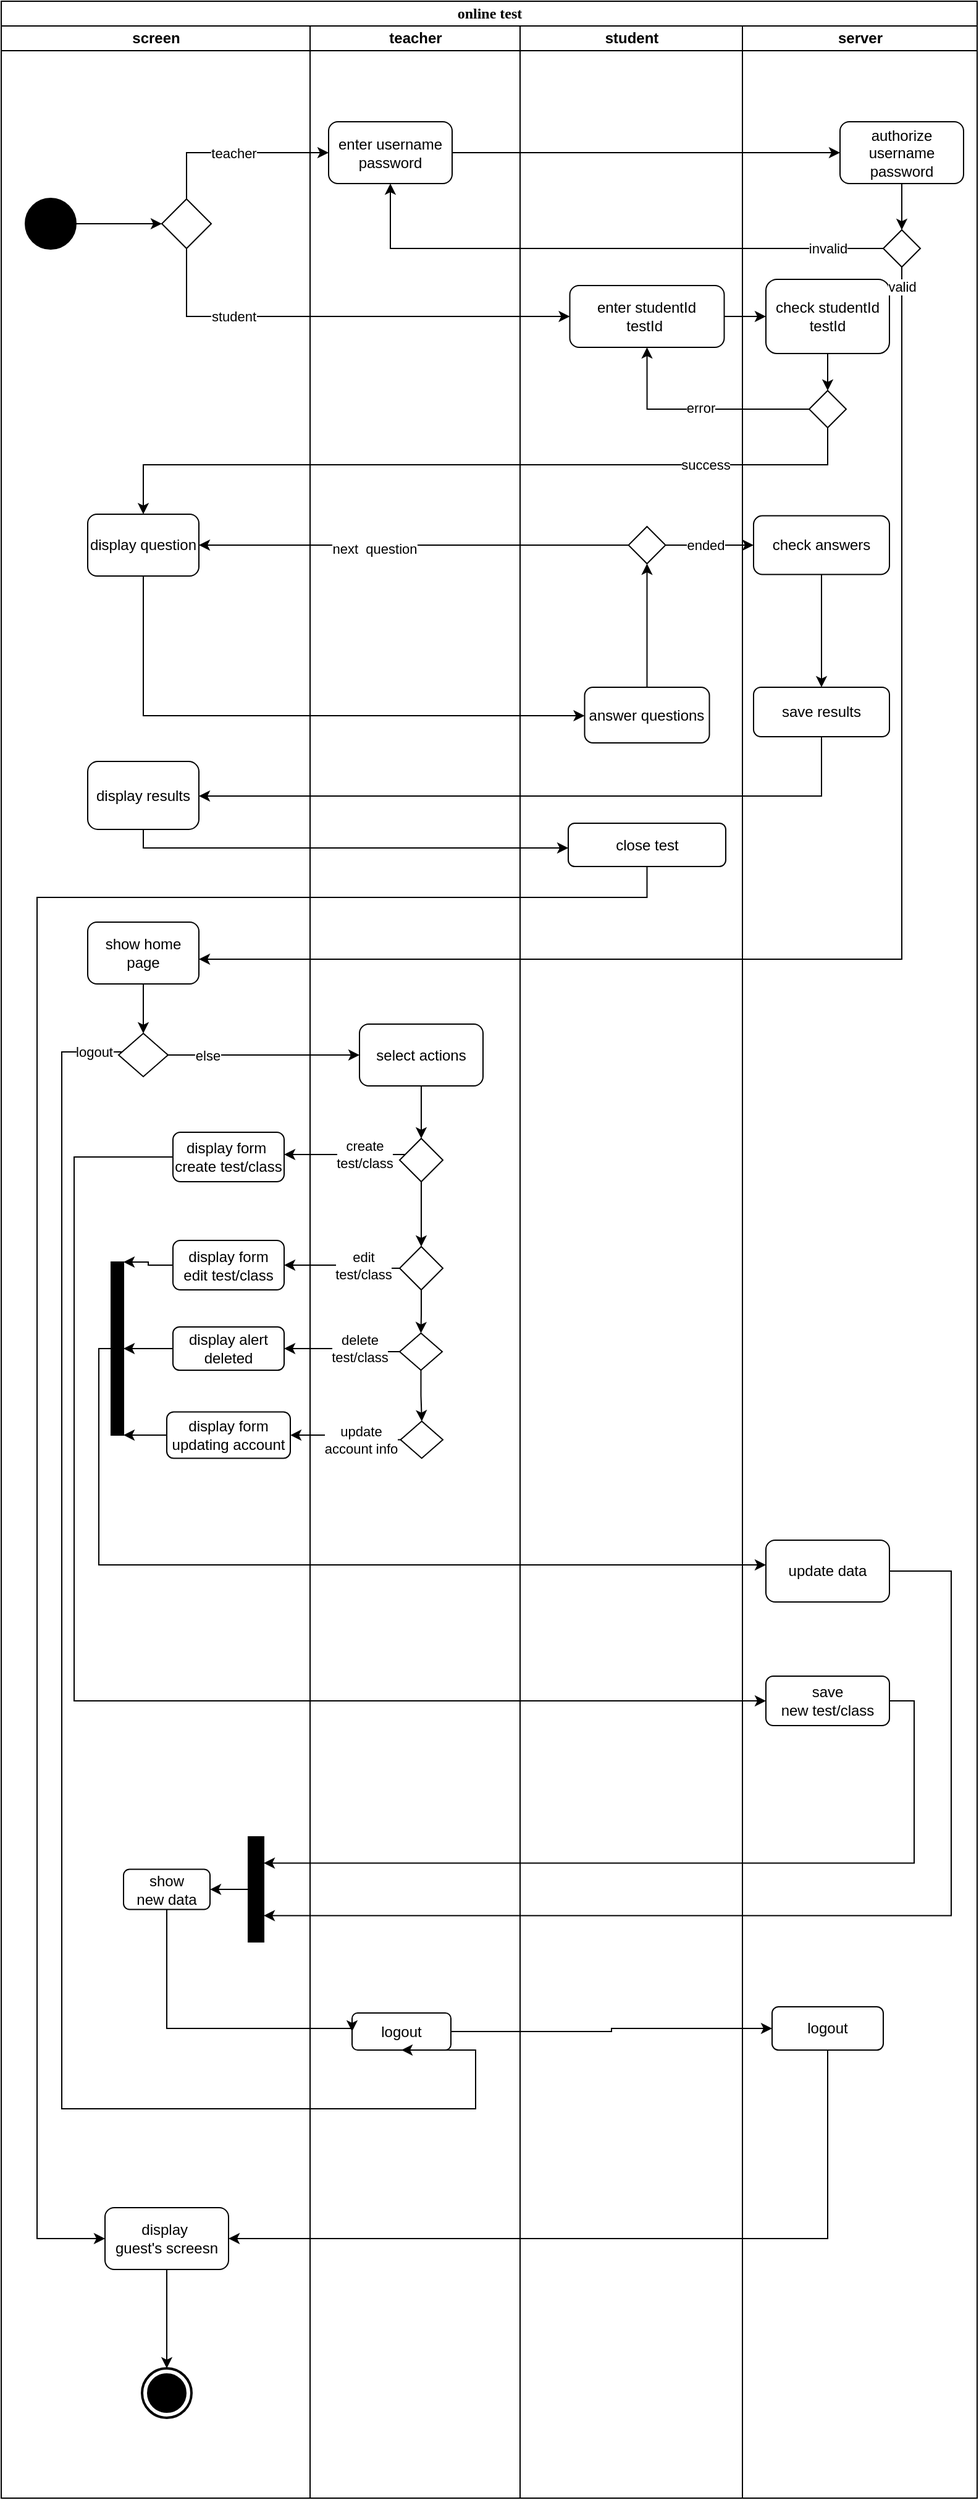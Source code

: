 <mxfile version="14.4.8" type="github">
  <diagram name="Page-1" id="0783ab3e-0a74-02c8-0abd-f7b4e66b4bec">
    <mxGraphModel dx="2607" dy="1457" grid="1" gridSize="10" guides="1" tooltips="1" connect="1" arrows="1" fold="1" page="1" pageScale="1" pageWidth="850" pageHeight="1100" background="#ffffff" math="0" shadow="0">
      <root>
        <mxCell id="0" />
        <mxCell id="1" parent="0" />
        <mxCell id="1c1d494c118603dd-1" value="online test" style="swimlane;html=1;childLayout=stackLayout;startSize=20;rounded=0;shadow=0;comic=0;labelBackgroundColor=none;strokeWidth=1;fontFamily=Verdana;fontSize=12;align=center;" parent="1" vertex="1">
          <mxGeometry x="41" y="25" width="790" height="2020" as="geometry" />
        </mxCell>
        <mxCell id="1c1d494c118603dd-2" value="screen" style="swimlane;html=1;startSize=20;" parent="1c1d494c118603dd-1" vertex="1">
          <mxGeometry y="20" width="250" height="2000" as="geometry">
            <mxRectangle y="20" width="30" height="1030" as="alternateBounds" />
          </mxGeometry>
        </mxCell>
        <mxCell id="__xzhOT7xX7lZz7hjgIz-19" style="edgeStyle=orthogonalEdgeStyle;rounded=0;orthogonalLoop=1;jettySize=auto;html=1;entryX=0;entryY=0.5;entryDx=0;entryDy=0;" edge="1" parent="1c1d494c118603dd-2" source="__xzhOT7xX7lZz7hjgIz-13" target="__xzhOT7xX7lZz7hjgIz-15">
          <mxGeometry relative="1" as="geometry" />
        </mxCell>
        <mxCell id="__xzhOT7xX7lZz7hjgIz-13" value="" style="shape=ellipse;html=1;fillColor=#000000;strokeWidth=2;verticalLabelPosition=bottom;verticalAlignment=top;perimeter=ellipsePerimeter;" vertex="1" parent="1c1d494c118603dd-2">
          <mxGeometry x="20" y="140" width="40" height="40" as="geometry" />
        </mxCell>
        <mxCell id="__xzhOT7xX7lZz7hjgIz-15" value="" style="shape=rhombus;html=1;verticalLabelPosition=bottom;verticalAlignment=top;" vertex="1" parent="1c1d494c118603dd-2">
          <mxGeometry x="130" y="140" width="40" height="40" as="geometry" />
        </mxCell>
        <mxCell id="__xzhOT7xX7lZz7hjgIz-214" style="edgeStyle=orthogonalEdgeStyle;rounded=0;orthogonalLoop=1;jettySize=auto;html=1;entryX=0.5;entryY=0;entryDx=0;entryDy=0;" edge="1" parent="1c1d494c118603dd-2" source="__xzhOT7xX7lZz7hjgIz-34" target="__xzhOT7xX7lZz7hjgIz-212">
          <mxGeometry relative="1" as="geometry" />
        </mxCell>
        <mxCell id="__xzhOT7xX7lZz7hjgIz-34" value="show home page" style="shape=rect;html=1;rounded=1;whiteSpace=wrap;align=center;" vertex="1" parent="1c1d494c118603dd-2">
          <mxGeometry x="70" y="725" width="90" height="50" as="geometry" />
        </mxCell>
        <mxCell id="__xzhOT7xX7lZz7hjgIz-47" value="display question" style="shape=rect;html=1;rounded=1;whiteSpace=wrap;align=center;" vertex="1" parent="1c1d494c118603dd-2">
          <mxGeometry x="70" y="395" width="90" height="50" as="geometry" />
        </mxCell>
        <mxCell id="__xzhOT7xX7lZz7hjgIz-63" value="display results" style="shape=rect;html=1;rounded=1;whiteSpace=wrap;align=center;" vertex="1" parent="1c1d494c118603dd-2">
          <mxGeometry x="70" y="595" width="90" height="55" as="geometry" />
        </mxCell>
        <mxCell id="__xzhOT7xX7lZz7hjgIz-65" value="" style="html=1;shape=mxgraph.sysml.actFinal;strokeWidth=2;verticalLabelPosition=bottom;verticalAlignment=top;" vertex="1" parent="1c1d494c118603dd-2">
          <mxGeometry x="114" y="1895" width="40" height="40" as="geometry" />
        </mxCell>
        <mxCell id="__xzhOT7xX7lZz7hjgIz-78" value="display form&amp;nbsp;&lt;br&gt;create test/class" style="shape=rect;html=1;rounded=1;whiteSpace=wrap;align=center;" vertex="1" parent="1c1d494c118603dd-2">
          <mxGeometry x="139" y="895" width="90" height="40" as="geometry" />
        </mxCell>
        <mxCell id="__xzhOT7xX7lZz7hjgIz-79" value="display form&lt;br&gt;edit test/class" style="shape=rect;html=1;rounded=1;whiteSpace=wrap;align=center;" vertex="1" parent="1c1d494c118603dd-2">
          <mxGeometry x="139" y="982.5" width="90" height="40" as="geometry" />
        </mxCell>
        <mxCell id="__xzhOT7xX7lZz7hjgIz-89" value="display alert&lt;br&gt;deleted" style="shape=rect;html=1;rounded=1;whiteSpace=wrap;align=center;" vertex="1" parent="1c1d494c118603dd-2">
          <mxGeometry x="139" y="1052.5" width="90" height="35" as="geometry" />
        </mxCell>
        <mxCell id="__xzhOT7xX7lZz7hjgIz-95" value="display form&lt;br&gt;updating account" style="shape=rect;html=1;rounded=1;whiteSpace=wrap;align=center;" vertex="1" parent="1c1d494c118603dd-2">
          <mxGeometry x="134" y="1121.25" width="100" height="37.5" as="geometry" />
        </mxCell>
        <mxCell id="__xzhOT7xX7lZz7hjgIz-99" value="" style="shape=rect;html=1;fillColor=#000000;verticalLabelPosition=bottom;labelBackgroundColor=#ffffff;verticalAlign=top;" vertex="1" parent="1c1d494c118603dd-2">
          <mxGeometry x="89" y="1000" width="10" height="140" as="geometry" />
        </mxCell>
        <mxCell id="__xzhOT7xX7lZz7hjgIz-109" style="edgeStyle=orthogonalEdgeStyle;rounded=0;orthogonalLoop=1;jettySize=auto;html=1;entryX=1;entryY=0;entryDx=0;entryDy=0;" edge="1" parent="1c1d494c118603dd-2" source="__xzhOT7xX7lZz7hjgIz-79" target="__xzhOT7xX7lZz7hjgIz-99">
          <mxGeometry relative="1" as="geometry">
            <Array as="points">
              <mxPoint x="119" y="1003" />
              <mxPoint x="119" y="1000" />
            </Array>
          </mxGeometry>
        </mxCell>
        <mxCell id="__xzhOT7xX7lZz7hjgIz-110" style="edgeStyle=orthogonalEdgeStyle;rounded=0;orthogonalLoop=1;jettySize=auto;html=1;entryX=1;entryY=0.5;entryDx=0;entryDy=0;" edge="1" parent="1c1d494c118603dd-2" source="__xzhOT7xX7lZz7hjgIz-89" target="__xzhOT7xX7lZz7hjgIz-99">
          <mxGeometry relative="1" as="geometry" />
        </mxCell>
        <mxCell id="__xzhOT7xX7lZz7hjgIz-111" style="edgeStyle=orthogonalEdgeStyle;rounded=0;orthogonalLoop=1;jettySize=auto;html=1;entryX=1;entryY=1;entryDx=0;entryDy=0;" edge="1" parent="1c1d494c118603dd-2" source="__xzhOT7xX7lZz7hjgIz-95" target="__xzhOT7xX7lZz7hjgIz-99">
          <mxGeometry relative="1" as="geometry">
            <Array as="points">
              <mxPoint x="114" y="1140" />
              <mxPoint x="114" y="1140" />
            </Array>
          </mxGeometry>
        </mxCell>
        <mxCell id="__xzhOT7xX7lZz7hjgIz-120" value="" style="shape=rect;html=1;fillColor=#000000;verticalLabelPosition=bottom;labelBackgroundColor=#ffffff;verticalAlign=top;" vertex="1" parent="1c1d494c118603dd-2">
          <mxGeometry x="200" y="1465" width="12.5" height="85" as="geometry" />
        </mxCell>
        <mxCell id="__xzhOT7xX7lZz7hjgIz-130" value="show &lt;br&gt;new data" style="shape=rect;html=1;rounded=1;whiteSpace=wrap;align=center;" vertex="1" parent="1c1d494c118603dd-2">
          <mxGeometry x="99" y="1491.25" width="70" height="32.5" as="geometry" />
        </mxCell>
        <mxCell id="__xzhOT7xX7lZz7hjgIz-129" style="edgeStyle=orthogonalEdgeStyle;rounded=0;orthogonalLoop=1;jettySize=auto;html=1;" edge="1" parent="1c1d494c118603dd-2" source="__xzhOT7xX7lZz7hjgIz-120" target="__xzhOT7xX7lZz7hjgIz-130">
          <mxGeometry relative="1" as="geometry">
            <mxPoint x="159" y="1507.5" as="targetPoint" />
          </mxGeometry>
        </mxCell>
        <mxCell id="__xzhOT7xX7lZz7hjgIz-212" value="" style="rhombus;whiteSpace=wrap;html=1;" vertex="1" parent="1c1d494c118603dd-2">
          <mxGeometry x="95" y="815" width="40" height="35" as="geometry" />
        </mxCell>
        <mxCell id="__xzhOT7xX7lZz7hjgIz-251" style="edgeStyle=orthogonalEdgeStyle;rounded=0;orthogonalLoop=1;jettySize=auto;html=1;entryX=0.5;entryY=0;entryDx=0;entryDy=0;entryPerimeter=0;" edge="1" parent="1c1d494c118603dd-2" source="__xzhOT7xX7lZz7hjgIz-247" target="__xzhOT7xX7lZz7hjgIz-65">
          <mxGeometry relative="1" as="geometry" />
        </mxCell>
        <mxCell id="__xzhOT7xX7lZz7hjgIz-247" value="display&amp;nbsp;&lt;br&gt;guest&#39;s screesn" style="shape=rect;html=1;rounded=1;whiteSpace=wrap;align=center;" vertex="1" parent="1c1d494c118603dd-2">
          <mxGeometry x="84" y="1765" width="100" height="50" as="geometry" />
        </mxCell>
        <mxCell id="1c1d494c118603dd-3" value="teacher" style="swimlane;html=1;startSize=20;" parent="1c1d494c118603dd-1" vertex="1">
          <mxGeometry x="250" y="20" width="170" height="2000" as="geometry" />
        </mxCell>
        <mxCell id="__xzhOT7xX7lZz7hjgIz-21" value="enter username&lt;br&gt;password" style="shape=rect;html=1;rounded=1;whiteSpace=wrap;align=center;" vertex="1" parent="1c1d494c118603dd-3">
          <mxGeometry x="15" y="77.5" width="100" height="50" as="geometry" />
        </mxCell>
        <mxCell id="__xzhOT7xX7lZz7hjgIz-67" value="select actions" style="shape=rect;html=1;rounded=1;whiteSpace=wrap;align=center;" vertex="1" parent="1c1d494c118603dd-3">
          <mxGeometry x="40" y="807.5" width="100" height="50" as="geometry" />
        </mxCell>
        <mxCell id="__xzhOT7xX7lZz7hjgIz-70" value="" style="rhombus;whiteSpace=wrap;html=1;" vertex="1" parent="1c1d494c118603dd-3">
          <mxGeometry x="72.5" y="900" width="35" height="35" as="geometry" />
        </mxCell>
        <mxCell id="__xzhOT7xX7lZz7hjgIz-69" style="edgeStyle=orthogonalEdgeStyle;rounded=0;orthogonalLoop=1;jettySize=auto;html=1;exitX=0.5;exitY=1;exitDx=0;exitDy=0;" edge="1" parent="1c1d494c118603dd-3" source="__xzhOT7xX7lZz7hjgIz-67" target="__xzhOT7xX7lZz7hjgIz-70">
          <mxGeometry relative="1" as="geometry">
            <mxPoint x="74" y="937.5" as="targetPoint" />
            <mxPoint x="74" y="857.5" as="sourcePoint" />
          </mxGeometry>
        </mxCell>
        <mxCell id="__xzhOT7xX7lZz7hjgIz-80" value="" style="rhombus;whiteSpace=wrap;html=1;" vertex="1" parent="1c1d494c118603dd-3">
          <mxGeometry x="72.5" y="987.5" width="35" height="35" as="geometry" />
        </mxCell>
        <mxCell id="__xzhOT7xX7lZz7hjgIz-81" value="" style="edgeStyle=orthogonalEdgeStyle;rounded=0;orthogonalLoop=1;jettySize=auto;html=1;" edge="1" parent="1c1d494c118603dd-3" source="__xzhOT7xX7lZz7hjgIz-70" target="__xzhOT7xX7lZz7hjgIz-80">
          <mxGeometry relative="1" as="geometry" />
        </mxCell>
        <mxCell id="__xzhOT7xX7lZz7hjgIz-87" value="" style="rhombus;whiteSpace=wrap;html=1;" vertex="1" parent="1c1d494c118603dd-3">
          <mxGeometry x="72.5" y="1057.5" width="34.5" height="30" as="geometry" />
        </mxCell>
        <mxCell id="__xzhOT7xX7lZz7hjgIz-86" style="edgeStyle=orthogonalEdgeStyle;rounded=0;orthogonalLoop=1;jettySize=auto;html=1;" edge="1" parent="1c1d494c118603dd-3" source="__xzhOT7xX7lZz7hjgIz-80" target="__xzhOT7xX7lZz7hjgIz-87">
          <mxGeometry relative="1" as="geometry">
            <mxPoint x="74.5" y="1097.5" as="targetPoint" />
          </mxGeometry>
        </mxCell>
        <mxCell id="__xzhOT7xX7lZz7hjgIz-93" value="" style="rhombus;whiteSpace=wrap;html=1;" vertex="1" parent="1c1d494c118603dd-3">
          <mxGeometry x="73.25" y="1128.75" width="34.25" height="30" as="geometry" />
        </mxCell>
        <mxCell id="__xzhOT7xX7lZz7hjgIz-92" style="edgeStyle=orthogonalEdgeStyle;rounded=0;orthogonalLoop=1;jettySize=auto;html=1;" edge="1" parent="1c1d494c118603dd-3" source="__xzhOT7xX7lZz7hjgIz-87" target="__xzhOT7xX7lZz7hjgIz-93">
          <mxGeometry relative="1" as="geometry">
            <mxPoint x="74.75" y="1147.5" as="targetPoint" />
          </mxGeometry>
        </mxCell>
        <mxCell id="__xzhOT7xX7lZz7hjgIz-240" value="logout" style="shape=rect;html=1;rounded=1;whiteSpace=wrap;align=center;" vertex="1" parent="1c1d494c118603dd-3">
          <mxGeometry x="34" y="1607.5" width="80" height="30" as="geometry" />
        </mxCell>
        <mxCell id="BQfJ22sMHKFKmYUab2p0-1" value="student" style="swimlane;html=1;startSize=20;" parent="1c1d494c118603dd-1" vertex="1">
          <mxGeometry x="420" y="20" width="180" height="2000" as="geometry" />
        </mxCell>
        <mxCell id="__xzhOT7xX7lZz7hjgIz-25" value="enter studentId&lt;br&gt;testId&amp;nbsp;" style="shape=rect;html=1;rounded=1;whiteSpace=wrap;align=center;" vertex="1" parent="BQfJ22sMHKFKmYUab2p0-1">
          <mxGeometry x="40.25" y="210" width="125" height="50" as="geometry" />
        </mxCell>
        <mxCell id="__xzhOT7xX7lZz7hjgIz-50" value="answer questions" style="shape=rect;html=1;rounded=1;whiteSpace=wrap;align=center;" vertex="1" parent="BQfJ22sMHKFKmYUab2p0-1">
          <mxGeometry x="52.25" y="535" width="101" height="45" as="geometry" />
        </mxCell>
        <mxCell id="__xzhOT7xX7lZz7hjgIz-52" value="" style="rhombus;whiteSpace=wrap;html=1;" vertex="1" parent="BQfJ22sMHKFKmYUab2p0-1">
          <mxGeometry x="87.75" y="405" width="30" height="30" as="geometry" />
        </mxCell>
        <mxCell id="__xzhOT7xX7lZz7hjgIz-51" style="edgeStyle=orthogonalEdgeStyle;rounded=0;orthogonalLoop=1;jettySize=auto;html=1;" edge="1" parent="BQfJ22sMHKFKmYUab2p0-1" source="__xzhOT7xX7lZz7hjgIz-50" target="__xzhOT7xX7lZz7hjgIz-52">
          <mxGeometry relative="1" as="geometry">
            <mxPoint x="107.75" y="435" as="targetPoint" />
          </mxGeometry>
        </mxCell>
        <mxCell id="__xzhOT7xX7lZz7hjgIz-249" value="close test" style="shape=rect;html=1;rounded=1;whiteSpace=wrap;align=center;" vertex="1" parent="BQfJ22sMHKFKmYUab2p0-1">
          <mxGeometry x="39" y="645" width="127.5" height="35" as="geometry" />
        </mxCell>
        <mxCell id="__xzhOT7xX7lZz7hjgIz-3" value="server" style="swimlane;html=1;startSize=20;" vertex="1" parent="1c1d494c118603dd-1">
          <mxGeometry x="600" y="20" width="190" height="2000" as="geometry" />
        </mxCell>
        <mxCell id="__xzhOT7xX7lZz7hjgIz-28" value="authorize&lt;br&gt;username&lt;br&gt;password" style="shape=rect;html=1;rounded=1;whiteSpace=wrap;align=center;" vertex="1" parent="__xzhOT7xX7lZz7hjgIz-3">
          <mxGeometry x="79" y="77.5" width="100" height="50" as="geometry" />
        </mxCell>
        <mxCell id="__xzhOT7xX7lZz7hjgIz-30" value="" style="rhombus;whiteSpace=wrap;html=1;" vertex="1" parent="__xzhOT7xX7lZz7hjgIz-3">
          <mxGeometry x="114" y="165" width="30" height="30" as="geometry" />
        </mxCell>
        <mxCell id="__xzhOT7xX7lZz7hjgIz-29" style="edgeStyle=orthogonalEdgeStyle;rounded=0;orthogonalLoop=1;jettySize=auto;html=1;" edge="1" parent="__xzhOT7xX7lZz7hjgIz-3" source="__xzhOT7xX7lZz7hjgIz-28" target="__xzhOT7xX7lZz7hjgIz-30">
          <mxGeometry relative="1" as="geometry">
            <mxPoint x="89" y="170" as="targetPoint" />
          </mxGeometry>
        </mxCell>
        <mxCell id="__xzhOT7xX7lZz7hjgIz-41" value="check studentId&lt;br&gt;testId" style="shape=rect;html=1;rounded=1;whiteSpace=wrap;align=center;" vertex="1" parent="__xzhOT7xX7lZz7hjgIz-3">
          <mxGeometry x="19" y="205" width="100" height="60" as="geometry" />
        </mxCell>
        <mxCell id="__xzhOT7xX7lZz7hjgIz-43" value="" style="rhombus;whiteSpace=wrap;html=1;" vertex="1" parent="__xzhOT7xX7lZz7hjgIz-3">
          <mxGeometry x="54" y="295" width="30" height="30" as="geometry" />
        </mxCell>
        <mxCell id="__xzhOT7xX7lZz7hjgIz-42" style="edgeStyle=orthogonalEdgeStyle;rounded=0;orthogonalLoop=1;jettySize=auto;html=1;" edge="1" parent="__xzhOT7xX7lZz7hjgIz-3" source="__xzhOT7xX7lZz7hjgIz-41" target="__xzhOT7xX7lZz7hjgIz-43">
          <mxGeometry relative="1" as="geometry">
            <mxPoint x="59" y="315" as="targetPoint" />
          </mxGeometry>
        </mxCell>
        <mxCell id="__xzhOT7xX7lZz7hjgIz-58" value="check answers" style="shape=rect;html=1;rounded=1;whiteSpace=wrap;align=center;" vertex="1" parent="__xzhOT7xX7lZz7hjgIz-3">
          <mxGeometry x="9" y="396.25" width="110" height="47.5" as="geometry" />
        </mxCell>
        <mxCell id="__xzhOT7xX7lZz7hjgIz-61" value="save results" style="shape=rect;html=1;rounded=1;whiteSpace=wrap;align=center;" vertex="1" parent="__xzhOT7xX7lZz7hjgIz-3">
          <mxGeometry x="9" y="535" width="110" height="40" as="geometry" />
        </mxCell>
        <mxCell id="__xzhOT7xX7lZz7hjgIz-60" style="edgeStyle=orthogonalEdgeStyle;rounded=0;orthogonalLoop=1;jettySize=auto;html=1;" edge="1" parent="__xzhOT7xX7lZz7hjgIz-3" source="__xzhOT7xX7lZz7hjgIz-58" target="__xzhOT7xX7lZz7hjgIz-61">
          <mxGeometry relative="1" as="geometry">
            <mxPoint x="64" y="535" as="targetPoint" />
          </mxGeometry>
        </mxCell>
        <mxCell id="__xzhOT7xX7lZz7hjgIz-113" value="update data" style="shape=rect;html=1;rounded=1;whiteSpace=wrap;align=center;" vertex="1" parent="__xzhOT7xX7lZz7hjgIz-3">
          <mxGeometry x="19" y="1225" width="100" height="50" as="geometry" />
        </mxCell>
        <mxCell id="__xzhOT7xX7lZz7hjgIz-115" value="save &lt;br&gt;new&amp;nbsp;test/class" style="shape=rect;html=1;rounded=1;whiteSpace=wrap;align=center;" vertex="1" parent="__xzhOT7xX7lZz7hjgIz-3">
          <mxGeometry x="19" y="1335" width="100" height="40" as="geometry" />
        </mxCell>
        <mxCell id="__xzhOT7xX7lZz7hjgIz-242" value="logout" style="shape=rect;html=1;rounded=1;whiteSpace=wrap;align=center;" vertex="1" parent="__xzhOT7xX7lZz7hjgIz-3">
          <mxGeometry x="24" y="1602.5" width="90" height="35" as="geometry" />
        </mxCell>
        <mxCell id="__xzhOT7xX7lZz7hjgIz-20" style="edgeStyle=orthogonalEdgeStyle;rounded=0;orthogonalLoop=1;jettySize=auto;html=1;exitX=0.5;exitY=0;exitDx=0;exitDy=0;entryX=0;entryY=0.5;entryDx=0;entryDy=0;" edge="1" parent="1c1d494c118603dd-1" source="__xzhOT7xX7lZz7hjgIz-15" target="__xzhOT7xX7lZz7hjgIz-21">
          <mxGeometry relative="1" as="geometry">
            <mxPoint x="330" y="120" as="targetPoint" />
          </mxGeometry>
        </mxCell>
        <mxCell id="__xzhOT7xX7lZz7hjgIz-22" value="teacher" style="edgeLabel;html=1;align=center;verticalAlign=middle;resizable=0;points=[];" vertex="1" connectable="0" parent="__xzhOT7xX7lZz7hjgIz-20">
          <mxGeometry x="-0.216" y="4" relative="1" as="geometry">
            <mxPoint x="15.71" y="4" as="offset" />
          </mxGeometry>
        </mxCell>
        <mxCell id="__xzhOT7xX7lZz7hjgIz-24" style="edgeStyle=orthogonalEdgeStyle;rounded=0;orthogonalLoop=1;jettySize=auto;html=1;entryX=0;entryY=0.5;entryDx=0;entryDy=0;" edge="1" parent="1c1d494c118603dd-1" source="__xzhOT7xX7lZz7hjgIz-15" target="__xzhOT7xX7lZz7hjgIz-25">
          <mxGeometry relative="1" as="geometry">
            <mxPoint x="563" y="255" as="targetPoint" />
            <Array as="points">
              <mxPoint x="150" y="255" />
            </Array>
          </mxGeometry>
        </mxCell>
        <mxCell id="__xzhOT7xX7lZz7hjgIz-26" value="student" style="edgeLabel;html=1;align=center;verticalAlign=middle;resizable=0;points=[];" vertex="1" connectable="0" parent="__xzhOT7xX7lZz7hjgIz-24">
          <mxGeometry x="-0.565" y="-2" relative="1" as="geometry">
            <mxPoint x="13.57" y="-2" as="offset" />
          </mxGeometry>
        </mxCell>
        <mxCell id="__xzhOT7xX7lZz7hjgIz-27" style="edgeStyle=orthogonalEdgeStyle;rounded=0;orthogonalLoop=1;jettySize=auto;html=1;" edge="1" parent="1c1d494c118603dd-1" source="__xzhOT7xX7lZz7hjgIz-21" target="__xzhOT7xX7lZz7hjgIz-28">
          <mxGeometry relative="1" as="geometry">
            <mxPoint x="850" y="120" as="targetPoint" />
          </mxGeometry>
        </mxCell>
        <mxCell id="__xzhOT7xX7lZz7hjgIz-31" style="edgeStyle=orthogonalEdgeStyle;rounded=0;orthogonalLoop=1;jettySize=auto;html=1;entryX=0.5;entryY=1;entryDx=0;entryDy=0;" edge="1" parent="1c1d494c118603dd-1" source="__xzhOT7xX7lZz7hjgIz-30" target="__xzhOT7xX7lZz7hjgIz-21">
          <mxGeometry relative="1" as="geometry" />
        </mxCell>
        <mxCell id="__xzhOT7xX7lZz7hjgIz-32" value="invalid" style="edgeLabel;html=1;align=center;verticalAlign=middle;resizable=0;points=[];" vertex="1" connectable="0" parent="__xzhOT7xX7lZz7hjgIz-31">
          <mxGeometry x="-0.203" y="2" relative="1" as="geometry">
            <mxPoint x="135" y="-2" as="offset" />
          </mxGeometry>
        </mxCell>
        <mxCell id="__xzhOT7xX7lZz7hjgIz-33" style="edgeStyle=orthogonalEdgeStyle;rounded=0;orthogonalLoop=1;jettySize=auto;html=1;" edge="1" parent="1c1d494c118603dd-1" source="__xzhOT7xX7lZz7hjgIz-30" target="__xzhOT7xX7lZz7hjgIz-34">
          <mxGeometry relative="1" as="geometry">
            <mxPoint x="120" y="320" as="targetPoint" />
            <Array as="points">
              <mxPoint x="729" y="775" />
            </Array>
          </mxGeometry>
        </mxCell>
        <mxCell id="__xzhOT7xX7lZz7hjgIz-35" value="valid" style="edgeLabel;html=1;align=center;verticalAlign=middle;resizable=0;points=[];" vertex="1" connectable="0" parent="__xzhOT7xX7lZz7hjgIz-33">
          <mxGeometry x="-0.786" relative="1" as="geometry">
            <mxPoint y="-105" as="offset" />
          </mxGeometry>
        </mxCell>
        <mxCell id="__xzhOT7xX7lZz7hjgIz-40" style="edgeStyle=orthogonalEdgeStyle;rounded=0;orthogonalLoop=1;jettySize=auto;html=1;" edge="1" parent="1c1d494c118603dd-1" source="__xzhOT7xX7lZz7hjgIz-25" target="__xzhOT7xX7lZz7hjgIz-41">
          <mxGeometry relative="1" as="geometry">
            <mxPoint x="810" y="255" as="targetPoint" />
          </mxGeometry>
        </mxCell>
        <mxCell id="__xzhOT7xX7lZz7hjgIz-44" style="edgeStyle=orthogonalEdgeStyle;rounded=0;orthogonalLoop=1;jettySize=auto;html=1;entryX=0.5;entryY=1;entryDx=0;entryDy=0;" edge="1" parent="1c1d494c118603dd-1" source="__xzhOT7xX7lZz7hjgIz-43" target="__xzhOT7xX7lZz7hjgIz-25">
          <mxGeometry relative="1" as="geometry" />
        </mxCell>
        <mxCell id="__xzhOT7xX7lZz7hjgIz-45" value="error" style="edgeLabel;html=1;align=center;verticalAlign=middle;resizable=0;points=[];" vertex="1" connectable="0" parent="__xzhOT7xX7lZz7hjgIz-44">
          <mxGeometry x="-0.025" y="-1" relative="1" as="geometry">
            <mxPoint as="offset" />
          </mxGeometry>
        </mxCell>
        <mxCell id="__xzhOT7xX7lZz7hjgIz-46" style="edgeStyle=orthogonalEdgeStyle;rounded=0;orthogonalLoop=1;jettySize=auto;html=1;" edge="1" parent="1c1d494c118603dd-1" source="__xzhOT7xX7lZz7hjgIz-43" target="__xzhOT7xX7lZz7hjgIz-47">
          <mxGeometry relative="1" as="geometry">
            <mxPoint x="130" y="365" as="targetPoint" />
            <Array as="points">
              <mxPoint x="669" y="375" />
              <mxPoint x="115" y="375" />
            </Array>
          </mxGeometry>
        </mxCell>
        <mxCell id="__xzhOT7xX7lZz7hjgIz-48" value="success" style="edgeLabel;html=1;align=center;verticalAlign=middle;resizable=0;points=[];" vertex="1" connectable="0" parent="__xzhOT7xX7lZz7hjgIz-46">
          <mxGeometry x="-0.138" y="3" relative="1" as="geometry">
            <mxPoint x="139.41" y="-3" as="offset" />
          </mxGeometry>
        </mxCell>
        <mxCell id="__xzhOT7xX7lZz7hjgIz-49" style="edgeStyle=orthogonalEdgeStyle;rounded=0;orthogonalLoop=1;jettySize=auto;html=1;" edge="1" parent="1c1d494c118603dd-1" source="__xzhOT7xX7lZz7hjgIz-47" target="__xzhOT7xX7lZz7hjgIz-50">
          <mxGeometry relative="1" as="geometry">
            <mxPoint x="610" y="405" as="targetPoint" />
            <Array as="points">
              <mxPoint x="115" y="578" />
            </Array>
          </mxGeometry>
        </mxCell>
        <mxCell id="__xzhOT7xX7lZz7hjgIz-53" style="edgeStyle=orthogonalEdgeStyle;rounded=0;orthogonalLoop=1;jettySize=auto;html=1;entryX=1;entryY=0.5;entryDx=0;entryDy=0;" edge="1" parent="1c1d494c118603dd-1" source="__xzhOT7xX7lZz7hjgIz-52" target="__xzhOT7xX7lZz7hjgIz-47">
          <mxGeometry relative="1" as="geometry" />
        </mxCell>
        <mxCell id="__xzhOT7xX7lZz7hjgIz-56" value="next&amp;nbsp; question" style="edgeLabel;html=1;align=center;verticalAlign=middle;resizable=0;points=[];" vertex="1" connectable="0" parent="__xzhOT7xX7lZz7hjgIz-53">
          <mxGeometry x="-0.23" y="3" relative="1" as="geometry">
            <mxPoint x="-72.14" y="-0.5" as="offset" />
          </mxGeometry>
        </mxCell>
        <mxCell id="__xzhOT7xX7lZz7hjgIz-57" style="edgeStyle=orthogonalEdgeStyle;rounded=0;orthogonalLoop=1;jettySize=auto;html=1;" edge="1" parent="1c1d494c118603dd-1" source="__xzhOT7xX7lZz7hjgIz-52" target="__xzhOT7xX7lZz7hjgIz-58">
          <mxGeometry relative="1" as="geometry">
            <mxPoint x="829" y="440" as="targetPoint" />
          </mxGeometry>
        </mxCell>
        <mxCell id="__xzhOT7xX7lZz7hjgIz-59" value="ended" style="edgeLabel;html=1;align=center;verticalAlign=middle;resizable=0;points=[];" vertex="1" connectable="0" parent="__xzhOT7xX7lZz7hjgIz-57">
          <mxGeometry x="-0.105" relative="1" as="geometry">
            <mxPoint as="offset" />
          </mxGeometry>
        </mxCell>
        <mxCell id="__xzhOT7xX7lZz7hjgIz-62" style="edgeStyle=orthogonalEdgeStyle;rounded=0;orthogonalLoop=1;jettySize=auto;html=1;" edge="1" parent="1c1d494c118603dd-1" source="__xzhOT7xX7lZz7hjgIz-61" target="__xzhOT7xX7lZz7hjgIz-63">
          <mxGeometry relative="1" as="geometry">
            <mxPoint x="109" y="675" as="targetPoint" />
            <Array as="points">
              <mxPoint x="664" y="643" />
            </Array>
          </mxGeometry>
        </mxCell>
        <mxCell id="__xzhOT7xX7lZz7hjgIz-72" style="edgeStyle=orthogonalEdgeStyle;rounded=0;orthogonalLoop=1;jettySize=auto;html=1;" edge="1" parent="1c1d494c118603dd-1" source="__xzhOT7xX7lZz7hjgIz-70" target="__xzhOT7xX7lZz7hjgIz-78">
          <mxGeometry relative="1" as="geometry">
            <mxPoint x="299" y="1065" as="targetPoint" />
            <Array as="points">
              <mxPoint x="239" y="933" />
              <mxPoint x="239" y="933" />
            </Array>
          </mxGeometry>
        </mxCell>
        <mxCell id="__xzhOT7xX7lZz7hjgIz-76" value="create &lt;br&gt;test/class" style="edgeLabel;html=1;align=center;verticalAlign=middle;resizable=0;points=[];" vertex="1" connectable="0" parent="__xzhOT7xX7lZz7hjgIz-72">
          <mxGeometry x="0.213" y="4" relative="1" as="geometry">
            <mxPoint x="25.9" y="-4.1" as="offset" />
          </mxGeometry>
        </mxCell>
        <mxCell id="__xzhOT7xX7lZz7hjgIz-84" style="edgeStyle=orthogonalEdgeStyle;rounded=0;orthogonalLoop=1;jettySize=auto;html=1;entryX=1;entryY=0.5;entryDx=0;entryDy=0;" edge="1" parent="1c1d494c118603dd-1" source="__xzhOT7xX7lZz7hjgIz-80" target="__xzhOT7xX7lZz7hjgIz-79">
          <mxGeometry relative="1" as="geometry" />
        </mxCell>
        <mxCell id="__xzhOT7xX7lZz7hjgIz-85" value="edit &lt;br&gt;test/class" style="edgeLabel;html=1;align=center;verticalAlign=middle;resizable=0;points=[];" vertex="1" connectable="0" parent="__xzhOT7xX7lZz7hjgIz-84">
          <mxGeometry x="0.254" y="-1" relative="1" as="geometry">
            <mxPoint x="28.0" y="1" as="offset" />
          </mxGeometry>
        </mxCell>
        <mxCell id="__xzhOT7xX7lZz7hjgIz-88" style="edgeStyle=orthogonalEdgeStyle;rounded=0;orthogonalLoop=1;jettySize=auto;html=1;" edge="1" parent="1c1d494c118603dd-1" source="__xzhOT7xX7lZz7hjgIz-87" target="__xzhOT7xX7lZz7hjgIz-89">
          <mxGeometry relative="1" as="geometry">
            <mxPoint x="159" y="1090.0" as="targetPoint" />
          </mxGeometry>
        </mxCell>
        <mxCell id="__xzhOT7xX7lZz7hjgIz-90" value="delete &lt;br&gt;test/class" style="edgeLabel;html=1;align=center;verticalAlign=middle;resizable=0;points=[];" vertex="1" connectable="0" parent="__xzhOT7xX7lZz7hjgIz-88">
          <mxGeometry x="-0.409" y="2" relative="1" as="geometry">
            <mxPoint x="-4.5" y="-4.5" as="offset" />
          </mxGeometry>
        </mxCell>
        <mxCell id="__xzhOT7xX7lZz7hjgIz-94" style="edgeStyle=orthogonalEdgeStyle;rounded=0;orthogonalLoop=1;jettySize=auto;html=1;" edge="1" parent="1c1d494c118603dd-1" source="__xzhOT7xX7lZz7hjgIz-93" target="__xzhOT7xX7lZz7hjgIz-95">
          <mxGeometry relative="1" as="geometry">
            <mxPoint x="159" y="1160.0" as="targetPoint" />
          </mxGeometry>
        </mxCell>
        <mxCell id="__xzhOT7xX7lZz7hjgIz-96" value="update &lt;br&gt;account info" style="edgeLabel;html=1;align=center;verticalAlign=middle;resizable=0;points=[];" vertex="1" connectable="0" parent="__xzhOT7xX7lZz7hjgIz-94">
          <mxGeometry x="-0.307" y="3" relative="1" as="geometry">
            <mxPoint x="-0.94" y="-3.06" as="offset" />
          </mxGeometry>
        </mxCell>
        <mxCell id="__xzhOT7xX7lZz7hjgIz-112" style="edgeStyle=orthogonalEdgeStyle;rounded=0;orthogonalLoop=1;jettySize=auto;html=1;exitX=0;exitY=0.5;exitDx=0;exitDy=0;" edge="1" parent="1c1d494c118603dd-1" source="__xzhOT7xX7lZz7hjgIz-99" target="__xzhOT7xX7lZz7hjgIz-113">
          <mxGeometry relative="1" as="geometry">
            <mxPoint x="859" y="1265" as="targetPoint" />
            <Array as="points">
              <mxPoint x="79" y="1090" />
              <mxPoint x="79" y="1265" />
            </Array>
          </mxGeometry>
        </mxCell>
        <mxCell id="__xzhOT7xX7lZz7hjgIz-114" style="edgeStyle=orthogonalEdgeStyle;rounded=0;orthogonalLoop=1;jettySize=auto;html=1;" edge="1" parent="1c1d494c118603dd-1" source="__xzhOT7xX7lZz7hjgIz-78" target="__xzhOT7xX7lZz7hjgIz-115">
          <mxGeometry relative="1" as="geometry">
            <mxPoint x="859" y="1375" as="targetPoint" />
            <Array as="points">
              <mxPoint x="59" y="935" />
              <mxPoint x="59" y="1375" />
            </Array>
          </mxGeometry>
        </mxCell>
        <mxCell id="__xzhOT7xX7lZz7hjgIz-126" style="edgeStyle=orthogonalEdgeStyle;rounded=0;orthogonalLoop=1;jettySize=auto;html=1;entryX=1;entryY=0.25;entryDx=0;entryDy=0;" edge="1" parent="1c1d494c118603dd-1" source="__xzhOT7xX7lZz7hjgIz-115" target="__xzhOT7xX7lZz7hjgIz-120">
          <mxGeometry relative="1" as="geometry">
            <Array as="points">
              <mxPoint x="739" y="1375" />
              <mxPoint x="739" y="1506" />
            </Array>
          </mxGeometry>
        </mxCell>
        <mxCell id="__xzhOT7xX7lZz7hjgIz-127" style="edgeStyle=orthogonalEdgeStyle;rounded=0;orthogonalLoop=1;jettySize=auto;html=1;entryX=1;entryY=0.75;entryDx=0;entryDy=0;" edge="1" parent="1c1d494c118603dd-1" source="__xzhOT7xX7lZz7hjgIz-113" target="__xzhOT7xX7lZz7hjgIz-120">
          <mxGeometry relative="1" as="geometry">
            <Array as="points">
              <mxPoint x="769" y="1270" />
              <mxPoint x="769" y="1549" />
            </Array>
          </mxGeometry>
        </mxCell>
        <mxCell id="__xzhOT7xX7lZz7hjgIz-215" style="edgeStyle=orthogonalEdgeStyle;rounded=0;orthogonalLoop=1;jettySize=auto;html=1;entryX=0;entryY=0.5;entryDx=0;entryDy=0;" edge="1" parent="1c1d494c118603dd-1" source="__xzhOT7xX7lZz7hjgIz-212" target="__xzhOT7xX7lZz7hjgIz-67">
          <mxGeometry relative="1" as="geometry" />
        </mxCell>
        <mxCell id="__xzhOT7xX7lZz7hjgIz-216" value="else" style="edgeLabel;html=1;align=center;verticalAlign=middle;resizable=0;points=[];" vertex="1" connectable="0" parent="__xzhOT7xX7lZz7hjgIz-215">
          <mxGeometry x="0.211" relative="1" as="geometry">
            <mxPoint x="-62" as="offset" />
          </mxGeometry>
        </mxCell>
        <mxCell id="__xzhOT7xX7lZz7hjgIz-239" style="edgeStyle=orthogonalEdgeStyle;rounded=0;orthogonalLoop=1;jettySize=auto;html=1;entryX=0.5;entryY=1;entryDx=0;entryDy=0;" edge="1" parent="1c1d494c118603dd-1" source="__xzhOT7xX7lZz7hjgIz-212" target="__xzhOT7xX7lZz7hjgIz-240">
          <mxGeometry relative="1" as="geometry">
            <mxPoint x="359" y="1645" as="targetPoint" />
            <Array as="points">
              <mxPoint x="49" y="850" />
              <mxPoint x="49" y="1705" />
              <mxPoint x="384" y="1705" />
            </Array>
          </mxGeometry>
        </mxCell>
        <mxCell id="__xzhOT7xX7lZz7hjgIz-245" value="logout" style="edgeLabel;html=1;align=center;verticalAlign=middle;resizable=0;points=[];" vertex="1" connectable="0" parent="__xzhOT7xX7lZz7hjgIz-239">
          <mxGeometry x="-0.966" relative="1" as="geometry">
            <mxPoint as="offset" />
          </mxGeometry>
        </mxCell>
        <mxCell id="__xzhOT7xX7lZz7hjgIz-241" style="edgeStyle=orthogonalEdgeStyle;rounded=0;orthogonalLoop=1;jettySize=auto;html=1;" edge="1" parent="1c1d494c118603dd-1" source="__xzhOT7xX7lZz7hjgIz-240" target="__xzhOT7xX7lZz7hjgIz-242">
          <mxGeometry relative="1" as="geometry">
            <mxPoint x="839" y="1640" as="targetPoint" />
          </mxGeometry>
        </mxCell>
        <mxCell id="__xzhOT7xX7lZz7hjgIz-243" style="edgeStyle=orthogonalEdgeStyle;rounded=0;orthogonalLoop=1;jettySize=auto;html=1;entryX=0;entryY=0.5;entryDx=0;entryDy=0;" edge="1" parent="1c1d494c118603dd-1" source="__xzhOT7xX7lZz7hjgIz-130" target="__xzhOT7xX7lZz7hjgIz-240">
          <mxGeometry relative="1" as="geometry">
            <Array as="points">
              <mxPoint x="134" y="1640" />
            </Array>
          </mxGeometry>
        </mxCell>
        <mxCell id="__xzhOT7xX7lZz7hjgIz-246" style="edgeStyle=orthogonalEdgeStyle;rounded=0;orthogonalLoop=1;jettySize=auto;html=1;" edge="1" parent="1c1d494c118603dd-1" source="__xzhOT7xX7lZz7hjgIz-242" target="__xzhOT7xX7lZz7hjgIz-247">
          <mxGeometry relative="1" as="geometry">
            <mxPoint x="129" y="1815" as="targetPoint" />
            <Array as="points">
              <mxPoint x="669" y="1810" />
            </Array>
          </mxGeometry>
        </mxCell>
        <mxCell id="__xzhOT7xX7lZz7hjgIz-248" style="edgeStyle=orthogonalEdgeStyle;rounded=0;orthogonalLoop=1;jettySize=auto;html=1;" edge="1" parent="1c1d494c118603dd-1" source="__xzhOT7xX7lZz7hjgIz-63" target="__xzhOT7xX7lZz7hjgIz-249">
          <mxGeometry relative="1" as="geometry">
            <mxPoint x="609" y="695" as="targetPoint" />
            <Array as="points">
              <mxPoint x="115" y="685" />
            </Array>
          </mxGeometry>
        </mxCell>
        <mxCell id="__xzhOT7xX7lZz7hjgIz-250" style="edgeStyle=orthogonalEdgeStyle;rounded=0;orthogonalLoop=1;jettySize=auto;html=1;entryX=0;entryY=0.5;entryDx=0;entryDy=0;" edge="1" parent="1c1d494c118603dd-1" source="__xzhOT7xX7lZz7hjgIz-249" target="__xzhOT7xX7lZz7hjgIz-247">
          <mxGeometry relative="1" as="geometry">
            <mxPoint x="29" y="1245" as="targetPoint" />
            <Array as="points">
              <mxPoint x="523" y="725" />
              <mxPoint x="29" y="725" />
              <mxPoint x="29" y="1810" />
            </Array>
          </mxGeometry>
        </mxCell>
      </root>
    </mxGraphModel>
  </diagram>
</mxfile>
